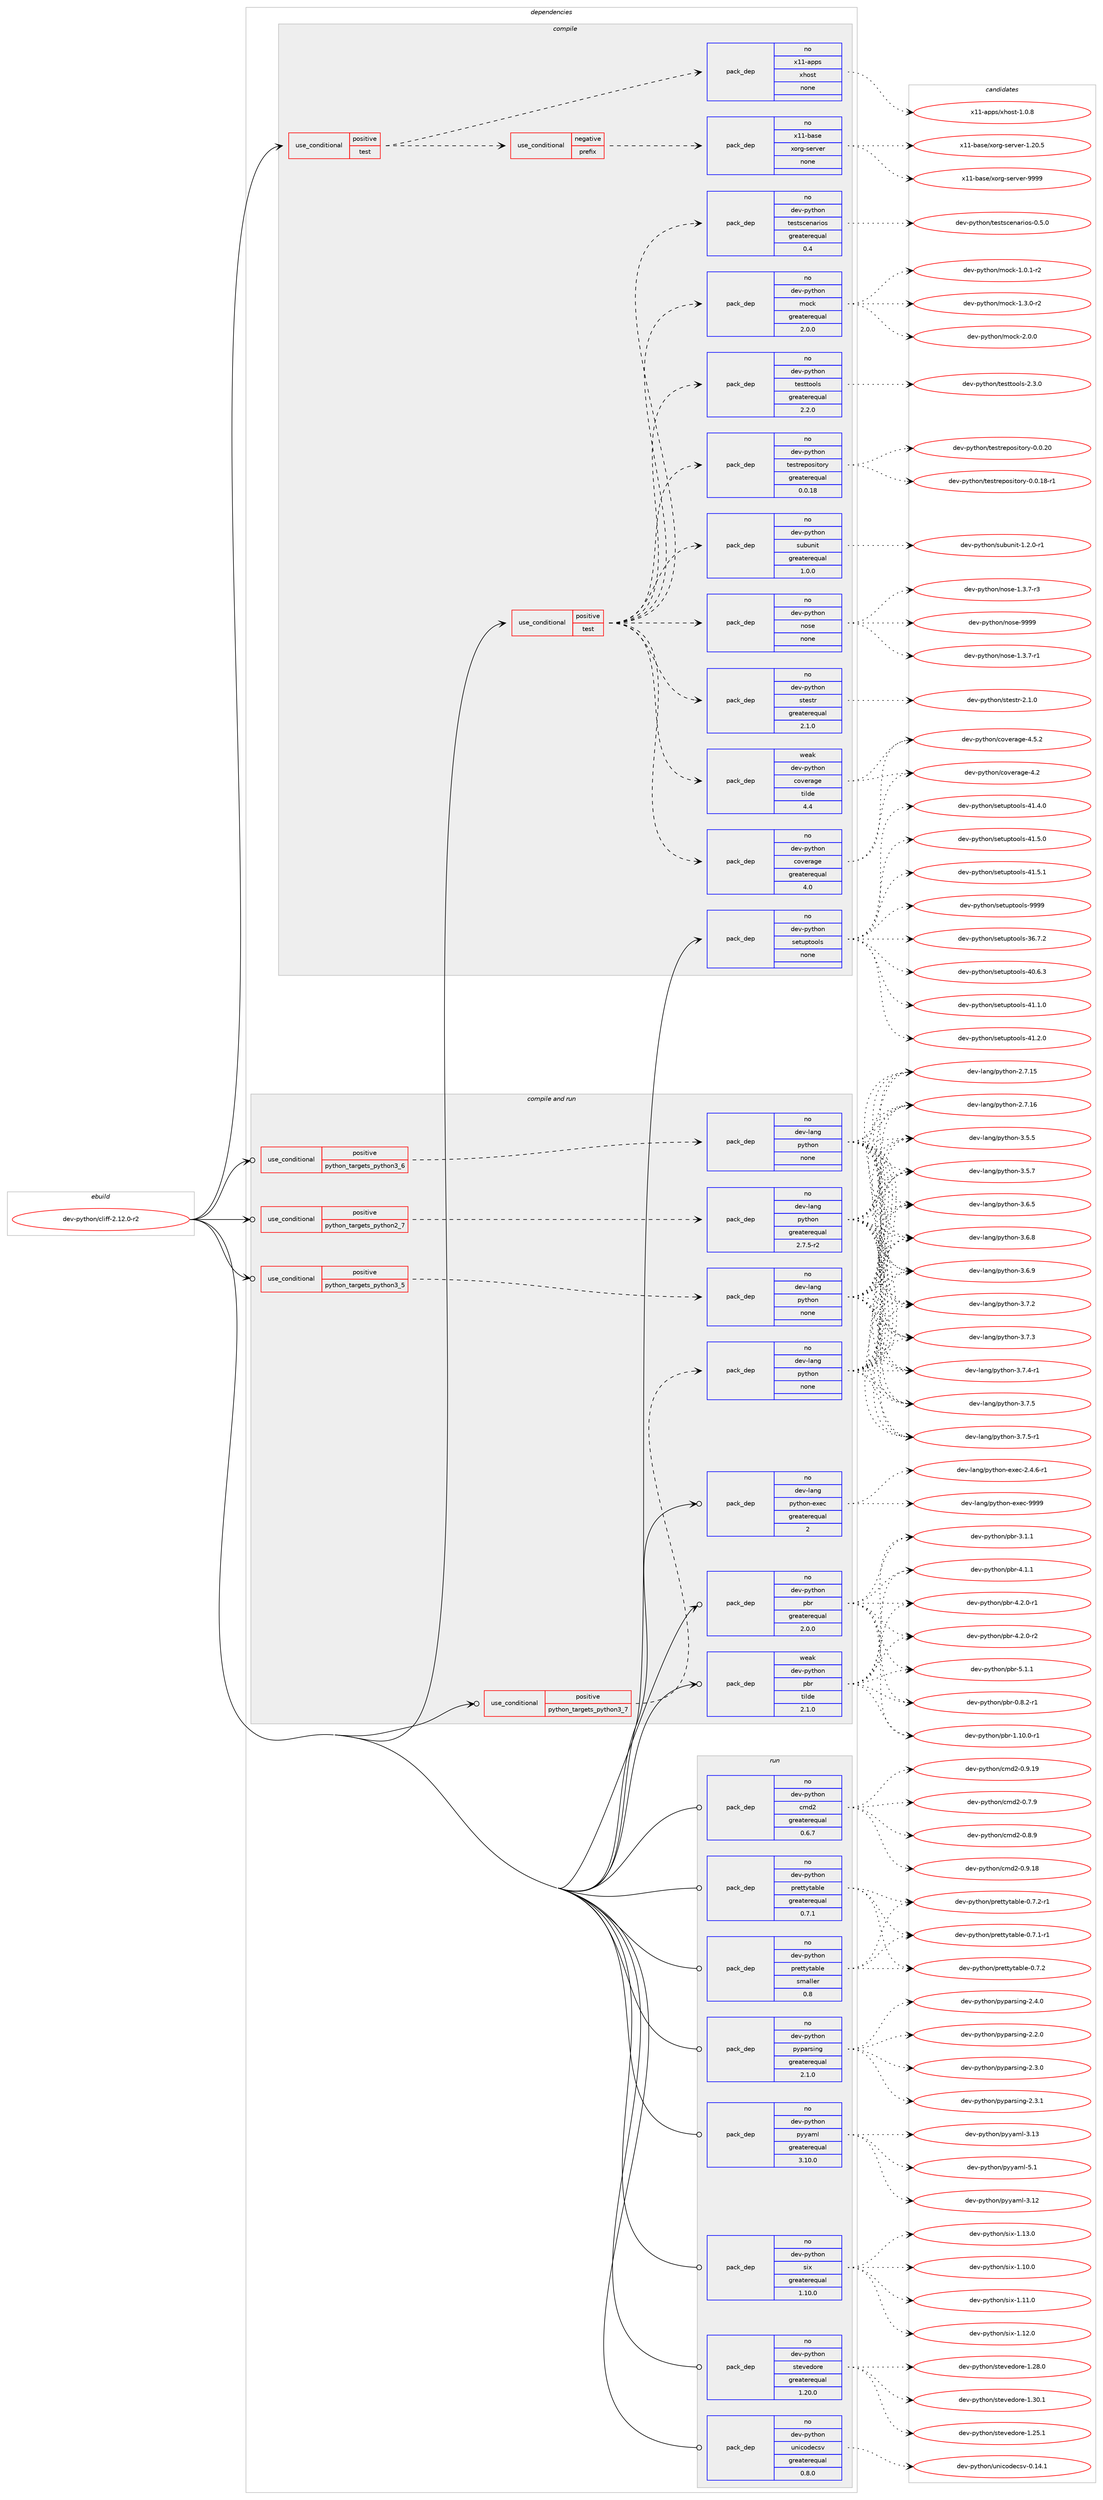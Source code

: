 digraph prolog {

# *************
# Graph options
# *************

newrank=true;
concentrate=true;
compound=true;
graph [rankdir=LR,fontname=Helvetica,fontsize=10,ranksep=1.5];#, ranksep=2.5, nodesep=0.2];
edge  [arrowhead=vee];
node  [fontname=Helvetica,fontsize=10];

# **********
# The ebuild
# **********

subgraph cluster_leftcol {
color=gray;
rank=same;
label=<<i>ebuild</i>>;
id [label="dev-python/cliff-2.12.0-r2", color=red, width=4, href="../dev-python/cliff-2.12.0-r2.svg"];
}

# ****************
# The dependencies
# ****************

subgraph cluster_midcol {
color=gray;
label=<<i>dependencies</i>>;
subgraph cluster_compile {
fillcolor="#eeeeee";
style=filled;
label=<<i>compile</i>>;
subgraph cond137631 {
dependency599222 [label=<<TABLE BORDER="0" CELLBORDER="1" CELLSPACING="0" CELLPADDING="4"><TR><TD ROWSPAN="3" CELLPADDING="10">use_conditional</TD></TR><TR><TD>positive</TD></TR><TR><TD>test</TD></TR></TABLE>>, shape=none, color=red];
subgraph cond137632 {
dependency599223 [label=<<TABLE BORDER="0" CELLBORDER="1" CELLSPACING="0" CELLPADDING="4"><TR><TD ROWSPAN="3" CELLPADDING="10">use_conditional</TD></TR><TR><TD>negative</TD></TR><TR><TD>prefix</TD></TR></TABLE>>, shape=none, color=red];
subgraph pack449812 {
dependency599224 [label=<<TABLE BORDER="0" CELLBORDER="1" CELLSPACING="0" CELLPADDING="4" WIDTH="220"><TR><TD ROWSPAN="6" CELLPADDING="30">pack_dep</TD></TR><TR><TD WIDTH="110">no</TD></TR><TR><TD>x11-base</TD></TR><TR><TD>xorg-server</TD></TR><TR><TD>none</TD></TR><TR><TD></TD></TR></TABLE>>, shape=none, color=blue];
}
dependency599223:e -> dependency599224:w [weight=20,style="dashed",arrowhead="vee"];
}
dependency599222:e -> dependency599223:w [weight=20,style="dashed",arrowhead="vee"];
subgraph pack449813 {
dependency599225 [label=<<TABLE BORDER="0" CELLBORDER="1" CELLSPACING="0" CELLPADDING="4" WIDTH="220"><TR><TD ROWSPAN="6" CELLPADDING="30">pack_dep</TD></TR><TR><TD WIDTH="110">no</TD></TR><TR><TD>x11-apps</TD></TR><TR><TD>xhost</TD></TR><TR><TD>none</TD></TR><TR><TD></TD></TR></TABLE>>, shape=none, color=blue];
}
dependency599222:e -> dependency599225:w [weight=20,style="dashed",arrowhead="vee"];
}
id:e -> dependency599222:w [weight=20,style="solid",arrowhead="vee"];
subgraph cond137633 {
dependency599226 [label=<<TABLE BORDER="0" CELLBORDER="1" CELLSPACING="0" CELLPADDING="4"><TR><TD ROWSPAN="3" CELLPADDING="10">use_conditional</TD></TR><TR><TD>positive</TD></TR><TR><TD>test</TD></TR></TABLE>>, shape=none, color=red];
subgraph pack449814 {
dependency599227 [label=<<TABLE BORDER="0" CELLBORDER="1" CELLSPACING="0" CELLPADDING="4" WIDTH="220"><TR><TD ROWSPAN="6" CELLPADDING="30">pack_dep</TD></TR><TR><TD WIDTH="110">no</TD></TR><TR><TD>dev-python</TD></TR><TR><TD>nose</TD></TR><TR><TD>none</TD></TR><TR><TD></TD></TR></TABLE>>, shape=none, color=blue];
}
dependency599226:e -> dependency599227:w [weight=20,style="dashed",arrowhead="vee"];
subgraph pack449815 {
dependency599228 [label=<<TABLE BORDER="0" CELLBORDER="1" CELLSPACING="0" CELLPADDING="4" WIDTH="220"><TR><TD ROWSPAN="6" CELLPADDING="30">pack_dep</TD></TR><TR><TD WIDTH="110">no</TD></TR><TR><TD>dev-python</TD></TR><TR><TD>subunit</TD></TR><TR><TD>greaterequal</TD></TR><TR><TD>1.0.0</TD></TR></TABLE>>, shape=none, color=blue];
}
dependency599226:e -> dependency599228:w [weight=20,style="dashed",arrowhead="vee"];
subgraph pack449816 {
dependency599229 [label=<<TABLE BORDER="0" CELLBORDER="1" CELLSPACING="0" CELLPADDING="4" WIDTH="220"><TR><TD ROWSPAN="6" CELLPADDING="30">pack_dep</TD></TR><TR><TD WIDTH="110">no</TD></TR><TR><TD>dev-python</TD></TR><TR><TD>testrepository</TD></TR><TR><TD>greaterequal</TD></TR><TR><TD>0.0.18</TD></TR></TABLE>>, shape=none, color=blue];
}
dependency599226:e -> dependency599229:w [weight=20,style="dashed",arrowhead="vee"];
subgraph pack449817 {
dependency599230 [label=<<TABLE BORDER="0" CELLBORDER="1" CELLSPACING="0" CELLPADDING="4" WIDTH="220"><TR><TD ROWSPAN="6" CELLPADDING="30">pack_dep</TD></TR><TR><TD WIDTH="110">no</TD></TR><TR><TD>dev-python</TD></TR><TR><TD>testtools</TD></TR><TR><TD>greaterequal</TD></TR><TR><TD>2.2.0</TD></TR></TABLE>>, shape=none, color=blue];
}
dependency599226:e -> dependency599230:w [weight=20,style="dashed",arrowhead="vee"];
subgraph pack449818 {
dependency599231 [label=<<TABLE BORDER="0" CELLBORDER="1" CELLSPACING="0" CELLPADDING="4" WIDTH="220"><TR><TD ROWSPAN="6" CELLPADDING="30">pack_dep</TD></TR><TR><TD WIDTH="110">no</TD></TR><TR><TD>dev-python</TD></TR><TR><TD>mock</TD></TR><TR><TD>greaterequal</TD></TR><TR><TD>2.0.0</TD></TR></TABLE>>, shape=none, color=blue];
}
dependency599226:e -> dependency599231:w [weight=20,style="dashed",arrowhead="vee"];
subgraph pack449819 {
dependency599232 [label=<<TABLE BORDER="0" CELLBORDER="1" CELLSPACING="0" CELLPADDING="4" WIDTH="220"><TR><TD ROWSPAN="6" CELLPADDING="30">pack_dep</TD></TR><TR><TD WIDTH="110">no</TD></TR><TR><TD>dev-python</TD></TR><TR><TD>testscenarios</TD></TR><TR><TD>greaterequal</TD></TR><TR><TD>0.4</TD></TR></TABLE>>, shape=none, color=blue];
}
dependency599226:e -> dependency599232:w [weight=20,style="dashed",arrowhead="vee"];
subgraph pack449820 {
dependency599233 [label=<<TABLE BORDER="0" CELLBORDER="1" CELLSPACING="0" CELLPADDING="4" WIDTH="220"><TR><TD ROWSPAN="6" CELLPADDING="30">pack_dep</TD></TR><TR><TD WIDTH="110">no</TD></TR><TR><TD>dev-python</TD></TR><TR><TD>coverage</TD></TR><TR><TD>greaterequal</TD></TR><TR><TD>4.0</TD></TR></TABLE>>, shape=none, color=blue];
}
dependency599226:e -> dependency599233:w [weight=20,style="dashed",arrowhead="vee"];
subgraph pack449821 {
dependency599234 [label=<<TABLE BORDER="0" CELLBORDER="1" CELLSPACING="0" CELLPADDING="4" WIDTH="220"><TR><TD ROWSPAN="6" CELLPADDING="30">pack_dep</TD></TR><TR><TD WIDTH="110">weak</TD></TR><TR><TD>dev-python</TD></TR><TR><TD>coverage</TD></TR><TR><TD>tilde</TD></TR><TR><TD>4.4</TD></TR></TABLE>>, shape=none, color=blue];
}
dependency599226:e -> dependency599234:w [weight=20,style="dashed",arrowhead="vee"];
subgraph pack449822 {
dependency599235 [label=<<TABLE BORDER="0" CELLBORDER="1" CELLSPACING="0" CELLPADDING="4" WIDTH="220"><TR><TD ROWSPAN="6" CELLPADDING="30">pack_dep</TD></TR><TR><TD WIDTH="110">no</TD></TR><TR><TD>dev-python</TD></TR><TR><TD>stestr</TD></TR><TR><TD>greaterequal</TD></TR><TR><TD>2.1.0</TD></TR></TABLE>>, shape=none, color=blue];
}
dependency599226:e -> dependency599235:w [weight=20,style="dashed",arrowhead="vee"];
}
id:e -> dependency599226:w [weight=20,style="solid",arrowhead="vee"];
subgraph pack449823 {
dependency599236 [label=<<TABLE BORDER="0" CELLBORDER="1" CELLSPACING="0" CELLPADDING="4" WIDTH="220"><TR><TD ROWSPAN="6" CELLPADDING="30">pack_dep</TD></TR><TR><TD WIDTH="110">no</TD></TR><TR><TD>dev-python</TD></TR><TR><TD>setuptools</TD></TR><TR><TD>none</TD></TR><TR><TD></TD></TR></TABLE>>, shape=none, color=blue];
}
id:e -> dependency599236:w [weight=20,style="solid",arrowhead="vee"];
}
subgraph cluster_compileandrun {
fillcolor="#eeeeee";
style=filled;
label=<<i>compile and run</i>>;
subgraph cond137634 {
dependency599237 [label=<<TABLE BORDER="0" CELLBORDER="1" CELLSPACING="0" CELLPADDING="4"><TR><TD ROWSPAN="3" CELLPADDING="10">use_conditional</TD></TR><TR><TD>positive</TD></TR><TR><TD>python_targets_python2_7</TD></TR></TABLE>>, shape=none, color=red];
subgraph pack449824 {
dependency599238 [label=<<TABLE BORDER="0" CELLBORDER="1" CELLSPACING="0" CELLPADDING="4" WIDTH="220"><TR><TD ROWSPAN="6" CELLPADDING="30">pack_dep</TD></TR><TR><TD WIDTH="110">no</TD></TR><TR><TD>dev-lang</TD></TR><TR><TD>python</TD></TR><TR><TD>greaterequal</TD></TR><TR><TD>2.7.5-r2</TD></TR></TABLE>>, shape=none, color=blue];
}
dependency599237:e -> dependency599238:w [weight=20,style="dashed",arrowhead="vee"];
}
id:e -> dependency599237:w [weight=20,style="solid",arrowhead="odotvee"];
subgraph cond137635 {
dependency599239 [label=<<TABLE BORDER="0" CELLBORDER="1" CELLSPACING="0" CELLPADDING="4"><TR><TD ROWSPAN="3" CELLPADDING="10">use_conditional</TD></TR><TR><TD>positive</TD></TR><TR><TD>python_targets_python3_5</TD></TR></TABLE>>, shape=none, color=red];
subgraph pack449825 {
dependency599240 [label=<<TABLE BORDER="0" CELLBORDER="1" CELLSPACING="0" CELLPADDING="4" WIDTH="220"><TR><TD ROWSPAN="6" CELLPADDING="30">pack_dep</TD></TR><TR><TD WIDTH="110">no</TD></TR><TR><TD>dev-lang</TD></TR><TR><TD>python</TD></TR><TR><TD>none</TD></TR><TR><TD></TD></TR></TABLE>>, shape=none, color=blue];
}
dependency599239:e -> dependency599240:w [weight=20,style="dashed",arrowhead="vee"];
}
id:e -> dependency599239:w [weight=20,style="solid",arrowhead="odotvee"];
subgraph cond137636 {
dependency599241 [label=<<TABLE BORDER="0" CELLBORDER="1" CELLSPACING="0" CELLPADDING="4"><TR><TD ROWSPAN="3" CELLPADDING="10">use_conditional</TD></TR><TR><TD>positive</TD></TR><TR><TD>python_targets_python3_6</TD></TR></TABLE>>, shape=none, color=red];
subgraph pack449826 {
dependency599242 [label=<<TABLE BORDER="0" CELLBORDER="1" CELLSPACING="0" CELLPADDING="4" WIDTH="220"><TR><TD ROWSPAN="6" CELLPADDING="30">pack_dep</TD></TR><TR><TD WIDTH="110">no</TD></TR><TR><TD>dev-lang</TD></TR><TR><TD>python</TD></TR><TR><TD>none</TD></TR><TR><TD></TD></TR></TABLE>>, shape=none, color=blue];
}
dependency599241:e -> dependency599242:w [weight=20,style="dashed",arrowhead="vee"];
}
id:e -> dependency599241:w [weight=20,style="solid",arrowhead="odotvee"];
subgraph cond137637 {
dependency599243 [label=<<TABLE BORDER="0" CELLBORDER="1" CELLSPACING="0" CELLPADDING="4"><TR><TD ROWSPAN="3" CELLPADDING="10">use_conditional</TD></TR><TR><TD>positive</TD></TR><TR><TD>python_targets_python3_7</TD></TR></TABLE>>, shape=none, color=red];
subgraph pack449827 {
dependency599244 [label=<<TABLE BORDER="0" CELLBORDER="1" CELLSPACING="0" CELLPADDING="4" WIDTH="220"><TR><TD ROWSPAN="6" CELLPADDING="30">pack_dep</TD></TR><TR><TD WIDTH="110">no</TD></TR><TR><TD>dev-lang</TD></TR><TR><TD>python</TD></TR><TR><TD>none</TD></TR><TR><TD></TD></TR></TABLE>>, shape=none, color=blue];
}
dependency599243:e -> dependency599244:w [weight=20,style="dashed",arrowhead="vee"];
}
id:e -> dependency599243:w [weight=20,style="solid",arrowhead="odotvee"];
subgraph pack449828 {
dependency599245 [label=<<TABLE BORDER="0" CELLBORDER="1" CELLSPACING="0" CELLPADDING="4" WIDTH="220"><TR><TD ROWSPAN="6" CELLPADDING="30">pack_dep</TD></TR><TR><TD WIDTH="110">no</TD></TR><TR><TD>dev-lang</TD></TR><TR><TD>python-exec</TD></TR><TR><TD>greaterequal</TD></TR><TR><TD>2</TD></TR></TABLE>>, shape=none, color=blue];
}
id:e -> dependency599245:w [weight=20,style="solid",arrowhead="odotvee"];
subgraph pack449829 {
dependency599246 [label=<<TABLE BORDER="0" CELLBORDER="1" CELLSPACING="0" CELLPADDING="4" WIDTH="220"><TR><TD ROWSPAN="6" CELLPADDING="30">pack_dep</TD></TR><TR><TD WIDTH="110">no</TD></TR><TR><TD>dev-python</TD></TR><TR><TD>pbr</TD></TR><TR><TD>greaterequal</TD></TR><TR><TD>2.0.0</TD></TR></TABLE>>, shape=none, color=blue];
}
id:e -> dependency599246:w [weight=20,style="solid",arrowhead="odotvee"];
subgraph pack449830 {
dependency599247 [label=<<TABLE BORDER="0" CELLBORDER="1" CELLSPACING="0" CELLPADDING="4" WIDTH="220"><TR><TD ROWSPAN="6" CELLPADDING="30">pack_dep</TD></TR><TR><TD WIDTH="110">weak</TD></TR><TR><TD>dev-python</TD></TR><TR><TD>pbr</TD></TR><TR><TD>tilde</TD></TR><TR><TD>2.1.0</TD></TR></TABLE>>, shape=none, color=blue];
}
id:e -> dependency599247:w [weight=20,style="solid",arrowhead="odotvee"];
}
subgraph cluster_run {
fillcolor="#eeeeee";
style=filled;
label=<<i>run</i>>;
subgraph pack449831 {
dependency599248 [label=<<TABLE BORDER="0" CELLBORDER="1" CELLSPACING="0" CELLPADDING="4" WIDTH="220"><TR><TD ROWSPAN="6" CELLPADDING="30">pack_dep</TD></TR><TR><TD WIDTH="110">no</TD></TR><TR><TD>dev-python</TD></TR><TR><TD>cmd2</TD></TR><TR><TD>greaterequal</TD></TR><TR><TD>0.6.7</TD></TR></TABLE>>, shape=none, color=blue];
}
id:e -> dependency599248:w [weight=20,style="solid",arrowhead="odot"];
subgraph pack449832 {
dependency599249 [label=<<TABLE BORDER="0" CELLBORDER="1" CELLSPACING="0" CELLPADDING="4" WIDTH="220"><TR><TD ROWSPAN="6" CELLPADDING="30">pack_dep</TD></TR><TR><TD WIDTH="110">no</TD></TR><TR><TD>dev-python</TD></TR><TR><TD>prettytable</TD></TR><TR><TD>greaterequal</TD></TR><TR><TD>0.7.1</TD></TR></TABLE>>, shape=none, color=blue];
}
id:e -> dependency599249:w [weight=20,style="solid",arrowhead="odot"];
subgraph pack449833 {
dependency599250 [label=<<TABLE BORDER="0" CELLBORDER="1" CELLSPACING="0" CELLPADDING="4" WIDTH="220"><TR><TD ROWSPAN="6" CELLPADDING="30">pack_dep</TD></TR><TR><TD WIDTH="110">no</TD></TR><TR><TD>dev-python</TD></TR><TR><TD>prettytable</TD></TR><TR><TD>smaller</TD></TR><TR><TD>0.8</TD></TR></TABLE>>, shape=none, color=blue];
}
id:e -> dependency599250:w [weight=20,style="solid",arrowhead="odot"];
subgraph pack449834 {
dependency599251 [label=<<TABLE BORDER="0" CELLBORDER="1" CELLSPACING="0" CELLPADDING="4" WIDTH="220"><TR><TD ROWSPAN="6" CELLPADDING="30">pack_dep</TD></TR><TR><TD WIDTH="110">no</TD></TR><TR><TD>dev-python</TD></TR><TR><TD>pyparsing</TD></TR><TR><TD>greaterequal</TD></TR><TR><TD>2.1.0</TD></TR></TABLE>>, shape=none, color=blue];
}
id:e -> dependency599251:w [weight=20,style="solid",arrowhead="odot"];
subgraph pack449835 {
dependency599252 [label=<<TABLE BORDER="0" CELLBORDER="1" CELLSPACING="0" CELLPADDING="4" WIDTH="220"><TR><TD ROWSPAN="6" CELLPADDING="30">pack_dep</TD></TR><TR><TD WIDTH="110">no</TD></TR><TR><TD>dev-python</TD></TR><TR><TD>pyyaml</TD></TR><TR><TD>greaterequal</TD></TR><TR><TD>3.10.0</TD></TR></TABLE>>, shape=none, color=blue];
}
id:e -> dependency599252:w [weight=20,style="solid",arrowhead="odot"];
subgraph pack449836 {
dependency599253 [label=<<TABLE BORDER="0" CELLBORDER="1" CELLSPACING="0" CELLPADDING="4" WIDTH="220"><TR><TD ROWSPAN="6" CELLPADDING="30">pack_dep</TD></TR><TR><TD WIDTH="110">no</TD></TR><TR><TD>dev-python</TD></TR><TR><TD>six</TD></TR><TR><TD>greaterequal</TD></TR><TR><TD>1.10.0</TD></TR></TABLE>>, shape=none, color=blue];
}
id:e -> dependency599253:w [weight=20,style="solid",arrowhead="odot"];
subgraph pack449837 {
dependency599254 [label=<<TABLE BORDER="0" CELLBORDER="1" CELLSPACING="0" CELLPADDING="4" WIDTH="220"><TR><TD ROWSPAN="6" CELLPADDING="30">pack_dep</TD></TR><TR><TD WIDTH="110">no</TD></TR><TR><TD>dev-python</TD></TR><TR><TD>stevedore</TD></TR><TR><TD>greaterequal</TD></TR><TR><TD>1.20.0</TD></TR></TABLE>>, shape=none, color=blue];
}
id:e -> dependency599254:w [weight=20,style="solid",arrowhead="odot"];
subgraph pack449838 {
dependency599255 [label=<<TABLE BORDER="0" CELLBORDER="1" CELLSPACING="0" CELLPADDING="4" WIDTH="220"><TR><TD ROWSPAN="6" CELLPADDING="30">pack_dep</TD></TR><TR><TD WIDTH="110">no</TD></TR><TR><TD>dev-python</TD></TR><TR><TD>unicodecsv</TD></TR><TR><TD>greaterequal</TD></TR><TR><TD>0.8.0</TD></TR></TABLE>>, shape=none, color=blue];
}
id:e -> dependency599255:w [weight=20,style="solid",arrowhead="odot"];
}
}

# **************
# The candidates
# **************

subgraph cluster_choices {
rank=same;
color=gray;
label=<<i>candidates</i>>;

subgraph choice449812 {
color=black;
nodesep=1;
choice1204949459897115101471201111141034511510111411810111445494650484653 [label="x11-base/xorg-server-1.20.5", color=red, width=4,href="../x11-base/xorg-server-1.20.5.svg"];
choice120494945989711510147120111114103451151011141181011144557575757 [label="x11-base/xorg-server-9999", color=red, width=4,href="../x11-base/xorg-server-9999.svg"];
dependency599224:e -> choice1204949459897115101471201111141034511510111411810111445494650484653:w [style=dotted,weight="100"];
dependency599224:e -> choice120494945989711510147120111114103451151011141181011144557575757:w [style=dotted,weight="100"];
}
subgraph choice449813 {
color=black;
nodesep=1;
choice1204949459711211211547120104111115116454946484656 [label="x11-apps/xhost-1.0.8", color=red, width=4,href="../x11-apps/xhost-1.0.8.svg"];
dependency599225:e -> choice1204949459711211211547120104111115116454946484656:w [style=dotted,weight="100"];
}
subgraph choice449814 {
color=black;
nodesep=1;
choice10010111845112121116104111110471101111151014549465146554511449 [label="dev-python/nose-1.3.7-r1", color=red, width=4,href="../dev-python/nose-1.3.7-r1.svg"];
choice10010111845112121116104111110471101111151014549465146554511451 [label="dev-python/nose-1.3.7-r3", color=red, width=4,href="../dev-python/nose-1.3.7-r3.svg"];
choice10010111845112121116104111110471101111151014557575757 [label="dev-python/nose-9999", color=red, width=4,href="../dev-python/nose-9999.svg"];
dependency599227:e -> choice10010111845112121116104111110471101111151014549465146554511449:w [style=dotted,weight="100"];
dependency599227:e -> choice10010111845112121116104111110471101111151014549465146554511451:w [style=dotted,weight="100"];
dependency599227:e -> choice10010111845112121116104111110471101111151014557575757:w [style=dotted,weight="100"];
}
subgraph choice449815 {
color=black;
nodesep=1;
choice1001011184511212111610411111047115117981171101051164549465046484511449 [label="dev-python/subunit-1.2.0-r1", color=red, width=4,href="../dev-python/subunit-1.2.0-r1.svg"];
dependency599228:e -> choice1001011184511212111610411111047115117981171101051164549465046484511449:w [style=dotted,weight="100"];
}
subgraph choice449816 {
color=black;
nodesep=1;
choice1001011184511212111610411111047116101115116114101112111115105116111114121454846484649564511449 [label="dev-python/testrepository-0.0.18-r1", color=red, width=4,href="../dev-python/testrepository-0.0.18-r1.svg"];
choice100101118451121211161041111104711610111511611410111211111510511611111412145484648465048 [label="dev-python/testrepository-0.0.20", color=red, width=4,href="../dev-python/testrepository-0.0.20.svg"];
dependency599229:e -> choice1001011184511212111610411111047116101115116114101112111115105116111114121454846484649564511449:w [style=dotted,weight="100"];
dependency599229:e -> choice100101118451121211161041111104711610111511611410111211111510511611111412145484648465048:w [style=dotted,weight="100"];
}
subgraph choice449817 {
color=black;
nodesep=1;
choice1001011184511212111610411111047116101115116116111111108115455046514648 [label="dev-python/testtools-2.3.0", color=red, width=4,href="../dev-python/testtools-2.3.0.svg"];
dependency599230:e -> choice1001011184511212111610411111047116101115116116111111108115455046514648:w [style=dotted,weight="100"];
}
subgraph choice449818 {
color=black;
nodesep=1;
choice1001011184511212111610411111047109111991074549464846494511450 [label="dev-python/mock-1.0.1-r2", color=red, width=4,href="../dev-python/mock-1.0.1-r2.svg"];
choice1001011184511212111610411111047109111991074549465146484511450 [label="dev-python/mock-1.3.0-r2", color=red, width=4,href="../dev-python/mock-1.3.0-r2.svg"];
choice100101118451121211161041111104710911199107455046484648 [label="dev-python/mock-2.0.0", color=red, width=4,href="../dev-python/mock-2.0.0.svg"];
dependency599231:e -> choice1001011184511212111610411111047109111991074549464846494511450:w [style=dotted,weight="100"];
dependency599231:e -> choice1001011184511212111610411111047109111991074549465146484511450:w [style=dotted,weight="100"];
dependency599231:e -> choice100101118451121211161041111104710911199107455046484648:w [style=dotted,weight="100"];
}
subgraph choice449819 {
color=black;
nodesep=1;
choice10010111845112121116104111110471161011151161159910111097114105111115454846534648 [label="dev-python/testscenarios-0.5.0", color=red, width=4,href="../dev-python/testscenarios-0.5.0.svg"];
dependency599232:e -> choice10010111845112121116104111110471161011151161159910111097114105111115454846534648:w [style=dotted,weight="100"];
}
subgraph choice449820 {
color=black;
nodesep=1;
choice1001011184511212111610411111047991111181011149710310145524650 [label="dev-python/coverage-4.2", color=red, width=4,href="../dev-python/coverage-4.2.svg"];
choice10010111845112121116104111110479911111810111497103101455246534650 [label="dev-python/coverage-4.5.2", color=red, width=4,href="../dev-python/coverage-4.5.2.svg"];
dependency599233:e -> choice1001011184511212111610411111047991111181011149710310145524650:w [style=dotted,weight="100"];
dependency599233:e -> choice10010111845112121116104111110479911111810111497103101455246534650:w [style=dotted,weight="100"];
}
subgraph choice449821 {
color=black;
nodesep=1;
choice1001011184511212111610411111047991111181011149710310145524650 [label="dev-python/coverage-4.2", color=red, width=4,href="../dev-python/coverage-4.2.svg"];
choice10010111845112121116104111110479911111810111497103101455246534650 [label="dev-python/coverage-4.5.2", color=red, width=4,href="../dev-python/coverage-4.5.2.svg"];
dependency599234:e -> choice1001011184511212111610411111047991111181011149710310145524650:w [style=dotted,weight="100"];
dependency599234:e -> choice10010111845112121116104111110479911111810111497103101455246534650:w [style=dotted,weight="100"];
}
subgraph choice449822 {
color=black;
nodesep=1;
choice1001011184511212111610411111047115116101115116114455046494648 [label="dev-python/stestr-2.1.0", color=red, width=4,href="../dev-python/stestr-2.1.0.svg"];
dependency599235:e -> choice1001011184511212111610411111047115116101115116114455046494648:w [style=dotted,weight="100"];
}
subgraph choice449823 {
color=black;
nodesep=1;
choice100101118451121211161041111104711510111611711211611111110811545515446554650 [label="dev-python/setuptools-36.7.2", color=red, width=4,href="../dev-python/setuptools-36.7.2.svg"];
choice100101118451121211161041111104711510111611711211611111110811545524846544651 [label="dev-python/setuptools-40.6.3", color=red, width=4,href="../dev-python/setuptools-40.6.3.svg"];
choice100101118451121211161041111104711510111611711211611111110811545524946494648 [label="dev-python/setuptools-41.1.0", color=red, width=4,href="../dev-python/setuptools-41.1.0.svg"];
choice100101118451121211161041111104711510111611711211611111110811545524946504648 [label="dev-python/setuptools-41.2.0", color=red, width=4,href="../dev-python/setuptools-41.2.0.svg"];
choice100101118451121211161041111104711510111611711211611111110811545524946524648 [label="dev-python/setuptools-41.4.0", color=red, width=4,href="../dev-python/setuptools-41.4.0.svg"];
choice100101118451121211161041111104711510111611711211611111110811545524946534648 [label="dev-python/setuptools-41.5.0", color=red, width=4,href="../dev-python/setuptools-41.5.0.svg"];
choice100101118451121211161041111104711510111611711211611111110811545524946534649 [label="dev-python/setuptools-41.5.1", color=red, width=4,href="../dev-python/setuptools-41.5.1.svg"];
choice10010111845112121116104111110471151011161171121161111111081154557575757 [label="dev-python/setuptools-9999", color=red, width=4,href="../dev-python/setuptools-9999.svg"];
dependency599236:e -> choice100101118451121211161041111104711510111611711211611111110811545515446554650:w [style=dotted,weight="100"];
dependency599236:e -> choice100101118451121211161041111104711510111611711211611111110811545524846544651:w [style=dotted,weight="100"];
dependency599236:e -> choice100101118451121211161041111104711510111611711211611111110811545524946494648:w [style=dotted,weight="100"];
dependency599236:e -> choice100101118451121211161041111104711510111611711211611111110811545524946504648:w [style=dotted,weight="100"];
dependency599236:e -> choice100101118451121211161041111104711510111611711211611111110811545524946524648:w [style=dotted,weight="100"];
dependency599236:e -> choice100101118451121211161041111104711510111611711211611111110811545524946534648:w [style=dotted,weight="100"];
dependency599236:e -> choice100101118451121211161041111104711510111611711211611111110811545524946534649:w [style=dotted,weight="100"];
dependency599236:e -> choice10010111845112121116104111110471151011161171121161111111081154557575757:w [style=dotted,weight="100"];
}
subgraph choice449824 {
color=black;
nodesep=1;
choice10010111845108971101034711212111610411111045504655464953 [label="dev-lang/python-2.7.15", color=red, width=4,href="../dev-lang/python-2.7.15.svg"];
choice10010111845108971101034711212111610411111045504655464954 [label="dev-lang/python-2.7.16", color=red, width=4,href="../dev-lang/python-2.7.16.svg"];
choice100101118451089711010347112121116104111110455146534653 [label="dev-lang/python-3.5.5", color=red, width=4,href="../dev-lang/python-3.5.5.svg"];
choice100101118451089711010347112121116104111110455146534655 [label="dev-lang/python-3.5.7", color=red, width=4,href="../dev-lang/python-3.5.7.svg"];
choice100101118451089711010347112121116104111110455146544653 [label="dev-lang/python-3.6.5", color=red, width=4,href="../dev-lang/python-3.6.5.svg"];
choice100101118451089711010347112121116104111110455146544656 [label="dev-lang/python-3.6.8", color=red, width=4,href="../dev-lang/python-3.6.8.svg"];
choice100101118451089711010347112121116104111110455146544657 [label="dev-lang/python-3.6.9", color=red, width=4,href="../dev-lang/python-3.6.9.svg"];
choice100101118451089711010347112121116104111110455146554650 [label="dev-lang/python-3.7.2", color=red, width=4,href="../dev-lang/python-3.7.2.svg"];
choice100101118451089711010347112121116104111110455146554651 [label="dev-lang/python-3.7.3", color=red, width=4,href="../dev-lang/python-3.7.3.svg"];
choice1001011184510897110103471121211161041111104551465546524511449 [label="dev-lang/python-3.7.4-r1", color=red, width=4,href="../dev-lang/python-3.7.4-r1.svg"];
choice100101118451089711010347112121116104111110455146554653 [label="dev-lang/python-3.7.5", color=red, width=4,href="../dev-lang/python-3.7.5.svg"];
choice1001011184510897110103471121211161041111104551465546534511449 [label="dev-lang/python-3.7.5-r1", color=red, width=4,href="../dev-lang/python-3.7.5-r1.svg"];
dependency599238:e -> choice10010111845108971101034711212111610411111045504655464953:w [style=dotted,weight="100"];
dependency599238:e -> choice10010111845108971101034711212111610411111045504655464954:w [style=dotted,weight="100"];
dependency599238:e -> choice100101118451089711010347112121116104111110455146534653:w [style=dotted,weight="100"];
dependency599238:e -> choice100101118451089711010347112121116104111110455146534655:w [style=dotted,weight="100"];
dependency599238:e -> choice100101118451089711010347112121116104111110455146544653:w [style=dotted,weight="100"];
dependency599238:e -> choice100101118451089711010347112121116104111110455146544656:w [style=dotted,weight="100"];
dependency599238:e -> choice100101118451089711010347112121116104111110455146544657:w [style=dotted,weight="100"];
dependency599238:e -> choice100101118451089711010347112121116104111110455146554650:w [style=dotted,weight="100"];
dependency599238:e -> choice100101118451089711010347112121116104111110455146554651:w [style=dotted,weight="100"];
dependency599238:e -> choice1001011184510897110103471121211161041111104551465546524511449:w [style=dotted,weight="100"];
dependency599238:e -> choice100101118451089711010347112121116104111110455146554653:w [style=dotted,weight="100"];
dependency599238:e -> choice1001011184510897110103471121211161041111104551465546534511449:w [style=dotted,weight="100"];
}
subgraph choice449825 {
color=black;
nodesep=1;
choice10010111845108971101034711212111610411111045504655464953 [label="dev-lang/python-2.7.15", color=red, width=4,href="../dev-lang/python-2.7.15.svg"];
choice10010111845108971101034711212111610411111045504655464954 [label="dev-lang/python-2.7.16", color=red, width=4,href="../dev-lang/python-2.7.16.svg"];
choice100101118451089711010347112121116104111110455146534653 [label="dev-lang/python-3.5.5", color=red, width=4,href="../dev-lang/python-3.5.5.svg"];
choice100101118451089711010347112121116104111110455146534655 [label="dev-lang/python-3.5.7", color=red, width=4,href="../dev-lang/python-3.5.7.svg"];
choice100101118451089711010347112121116104111110455146544653 [label="dev-lang/python-3.6.5", color=red, width=4,href="../dev-lang/python-3.6.5.svg"];
choice100101118451089711010347112121116104111110455146544656 [label="dev-lang/python-3.6.8", color=red, width=4,href="../dev-lang/python-3.6.8.svg"];
choice100101118451089711010347112121116104111110455146544657 [label="dev-lang/python-3.6.9", color=red, width=4,href="../dev-lang/python-3.6.9.svg"];
choice100101118451089711010347112121116104111110455146554650 [label="dev-lang/python-3.7.2", color=red, width=4,href="../dev-lang/python-3.7.2.svg"];
choice100101118451089711010347112121116104111110455146554651 [label="dev-lang/python-3.7.3", color=red, width=4,href="../dev-lang/python-3.7.3.svg"];
choice1001011184510897110103471121211161041111104551465546524511449 [label="dev-lang/python-3.7.4-r1", color=red, width=4,href="../dev-lang/python-3.7.4-r1.svg"];
choice100101118451089711010347112121116104111110455146554653 [label="dev-lang/python-3.7.5", color=red, width=4,href="../dev-lang/python-3.7.5.svg"];
choice1001011184510897110103471121211161041111104551465546534511449 [label="dev-lang/python-3.7.5-r1", color=red, width=4,href="../dev-lang/python-3.7.5-r1.svg"];
dependency599240:e -> choice10010111845108971101034711212111610411111045504655464953:w [style=dotted,weight="100"];
dependency599240:e -> choice10010111845108971101034711212111610411111045504655464954:w [style=dotted,weight="100"];
dependency599240:e -> choice100101118451089711010347112121116104111110455146534653:w [style=dotted,weight="100"];
dependency599240:e -> choice100101118451089711010347112121116104111110455146534655:w [style=dotted,weight="100"];
dependency599240:e -> choice100101118451089711010347112121116104111110455146544653:w [style=dotted,weight="100"];
dependency599240:e -> choice100101118451089711010347112121116104111110455146544656:w [style=dotted,weight="100"];
dependency599240:e -> choice100101118451089711010347112121116104111110455146544657:w [style=dotted,weight="100"];
dependency599240:e -> choice100101118451089711010347112121116104111110455146554650:w [style=dotted,weight="100"];
dependency599240:e -> choice100101118451089711010347112121116104111110455146554651:w [style=dotted,weight="100"];
dependency599240:e -> choice1001011184510897110103471121211161041111104551465546524511449:w [style=dotted,weight="100"];
dependency599240:e -> choice100101118451089711010347112121116104111110455146554653:w [style=dotted,weight="100"];
dependency599240:e -> choice1001011184510897110103471121211161041111104551465546534511449:w [style=dotted,weight="100"];
}
subgraph choice449826 {
color=black;
nodesep=1;
choice10010111845108971101034711212111610411111045504655464953 [label="dev-lang/python-2.7.15", color=red, width=4,href="../dev-lang/python-2.7.15.svg"];
choice10010111845108971101034711212111610411111045504655464954 [label="dev-lang/python-2.7.16", color=red, width=4,href="../dev-lang/python-2.7.16.svg"];
choice100101118451089711010347112121116104111110455146534653 [label="dev-lang/python-3.5.5", color=red, width=4,href="../dev-lang/python-3.5.5.svg"];
choice100101118451089711010347112121116104111110455146534655 [label="dev-lang/python-3.5.7", color=red, width=4,href="../dev-lang/python-3.5.7.svg"];
choice100101118451089711010347112121116104111110455146544653 [label="dev-lang/python-3.6.5", color=red, width=4,href="../dev-lang/python-3.6.5.svg"];
choice100101118451089711010347112121116104111110455146544656 [label="dev-lang/python-3.6.8", color=red, width=4,href="../dev-lang/python-3.6.8.svg"];
choice100101118451089711010347112121116104111110455146544657 [label="dev-lang/python-3.6.9", color=red, width=4,href="../dev-lang/python-3.6.9.svg"];
choice100101118451089711010347112121116104111110455146554650 [label="dev-lang/python-3.7.2", color=red, width=4,href="../dev-lang/python-3.7.2.svg"];
choice100101118451089711010347112121116104111110455146554651 [label="dev-lang/python-3.7.3", color=red, width=4,href="../dev-lang/python-3.7.3.svg"];
choice1001011184510897110103471121211161041111104551465546524511449 [label="dev-lang/python-3.7.4-r1", color=red, width=4,href="../dev-lang/python-3.7.4-r1.svg"];
choice100101118451089711010347112121116104111110455146554653 [label="dev-lang/python-3.7.5", color=red, width=4,href="../dev-lang/python-3.7.5.svg"];
choice1001011184510897110103471121211161041111104551465546534511449 [label="dev-lang/python-3.7.5-r1", color=red, width=4,href="../dev-lang/python-3.7.5-r1.svg"];
dependency599242:e -> choice10010111845108971101034711212111610411111045504655464953:w [style=dotted,weight="100"];
dependency599242:e -> choice10010111845108971101034711212111610411111045504655464954:w [style=dotted,weight="100"];
dependency599242:e -> choice100101118451089711010347112121116104111110455146534653:w [style=dotted,weight="100"];
dependency599242:e -> choice100101118451089711010347112121116104111110455146534655:w [style=dotted,weight="100"];
dependency599242:e -> choice100101118451089711010347112121116104111110455146544653:w [style=dotted,weight="100"];
dependency599242:e -> choice100101118451089711010347112121116104111110455146544656:w [style=dotted,weight="100"];
dependency599242:e -> choice100101118451089711010347112121116104111110455146544657:w [style=dotted,weight="100"];
dependency599242:e -> choice100101118451089711010347112121116104111110455146554650:w [style=dotted,weight="100"];
dependency599242:e -> choice100101118451089711010347112121116104111110455146554651:w [style=dotted,weight="100"];
dependency599242:e -> choice1001011184510897110103471121211161041111104551465546524511449:w [style=dotted,weight="100"];
dependency599242:e -> choice100101118451089711010347112121116104111110455146554653:w [style=dotted,weight="100"];
dependency599242:e -> choice1001011184510897110103471121211161041111104551465546534511449:w [style=dotted,weight="100"];
}
subgraph choice449827 {
color=black;
nodesep=1;
choice10010111845108971101034711212111610411111045504655464953 [label="dev-lang/python-2.7.15", color=red, width=4,href="../dev-lang/python-2.7.15.svg"];
choice10010111845108971101034711212111610411111045504655464954 [label="dev-lang/python-2.7.16", color=red, width=4,href="../dev-lang/python-2.7.16.svg"];
choice100101118451089711010347112121116104111110455146534653 [label="dev-lang/python-3.5.5", color=red, width=4,href="../dev-lang/python-3.5.5.svg"];
choice100101118451089711010347112121116104111110455146534655 [label="dev-lang/python-3.5.7", color=red, width=4,href="../dev-lang/python-3.5.7.svg"];
choice100101118451089711010347112121116104111110455146544653 [label="dev-lang/python-3.6.5", color=red, width=4,href="../dev-lang/python-3.6.5.svg"];
choice100101118451089711010347112121116104111110455146544656 [label="dev-lang/python-3.6.8", color=red, width=4,href="../dev-lang/python-3.6.8.svg"];
choice100101118451089711010347112121116104111110455146544657 [label="dev-lang/python-3.6.9", color=red, width=4,href="../dev-lang/python-3.6.9.svg"];
choice100101118451089711010347112121116104111110455146554650 [label="dev-lang/python-3.7.2", color=red, width=4,href="../dev-lang/python-3.7.2.svg"];
choice100101118451089711010347112121116104111110455146554651 [label="dev-lang/python-3.7.3", color=red, width=4,href="../dev-lang/python-3.7.3.svg"];
choice1001011184510897110103471121211161041111104551465546524511449 [label="dev-lang/python-3.7.4-r1", color=red, width=4,href="../dev-lang/python-3.7.4-r1.svg"];
choice100101118451089711010347112121116104111110455146554653 [label="dev-lang/python-3.7.5", color=red, width=4,href="../dev-lang/python-3.7.5.svg"];
choice1001011184510897110103471121211161041111104551465546534511449 [label="dev-lang/python-3.7.5-r1", color=red, width=4,href="../dev-lang/python-3.7.5-r1.svg"];
dependency599244:e -> choice10010111845108971101034711212111610411111045504655464953:w [style=dotted,weight="100"];
dependency599244:e -> choice10010111845108971101034711212111610411111045504655464954:w [style=dotted,weight="100"];
dependency599244:e -> choice100101118451089711010347112121116104111110455146534653:w [style=dotted,weight="100"];
dependency599244:e -> choice100101118451089711010347112121116104111110455146534655:w [style=dotted,weight="100"];
dependency599244:e -> choice100101118451089711010347112121116104111110455146544653:w [style=dotted,weight="100"];
dependency599244:e -> choice100101118451089711010347112121116104111110455146544656:w [style=dotted,weight="100"];
dependency599244:e -> choice100101118451089711010347112121116104111110455146544657:w [style=dotted,weight="100"];
dependency599244:e -> choice100101118451089711010347112121116104111110455146554650:w [style=dotted,weight="100"];
dependency599244:e -> choice100101118451089711010347112121116104111110455146554651:w [style=dotted,weight="100"];
dependency599244:e -> choice1001011184510897110103471121211161041111104551465546524511449:w [style=dotted,weight="100"];
dependency599244:e -> choice100101118451089711010347112121116104111110455146554653:w [style=dotted,weight="100"];
dependency599244:e -> choice1001011184510897110103471121211161041111104551465546534511449:w [style=dotted,weight="100"];
}
subgraph choice449828 {
color=black;
nodesep=1;
choice10010111845108971101034711212111610411111045101120101994550465246544511449 [label="dev-lang/python-exec-2.4.6-r1", color=red, width=4,href="../dev-lang/python-exec-2.4.6-r1.svg"];
choice10010111845108971101034711212111610411111045101120101994557575757 [label="dev-lang/python-exec-9999", color=red, width=4,href="../dev-lang/python-exec-9999.svg"];
dependency599245:e -> choice10010111845108971101034711212111610411111045101120101994550465246544511449:w [style=dotted,weight="100"];
dependency599245:e -> choice10010111845108971101034711212111610411111045101120101994557575757:w [style=dotted,weight="100"];
}
subgraph choice449829 {
color=black;
nodesep=1;
choice1001011184511212111610411111047112981144548465646504511449 [label="dev-python/pbr-0.8.2-r1", color=red, width=4,href="../dev-python/pbr-0.8.2-r1.svg"];
choice100101118451121211161041111104711298114454946494846484511449 [label="dev-python/pbr-1.10.0-r1", color=red, width=4,href="../dev-python/pbr-1.10.0-r1.svg"];
choice100101118451121211161041111104711298114455146494649 [label="dev-python/pbr-3.1.1", color=red, width=4,href="../dev-python/pbr-3.1.1.svg"];
choice100101118451121211161041111104711298114455246494649 [label="dev-python/pbr-4.1.1", color=red, width=4,href="../dev-python/pbr-4.1.1.svg"];
choice1001011184511212111610411111047112981144552465046484511449 [label="dev-python/pbr-4.2.0-r1", color=red, width=4,href="../dev-python/pbr-4.2.0-r1.svg"];
choice1001011184511212111610411111047112981144552465046484511450 [label="dev-python/pbr-4.2.0-r2", color=red, width=4,href="../dev-python/pbr-4.2.0-r2.svg"];
choice100101118451121211161041111104711298114455346494649 [label="dev-python/pbr-5.1.1", color=red, width=4,href="../dev-python/pbr-5.1.1.svg"];
dependency599246:e -> choice1001011184511212111610411111047112981144548465646504511449:w [style=dotted,weight="100"];
dependency599246:e -> choice100101118451121211161041111104711298114454946494846484511449:w [style=dotted,weight="100"];
dependency599246:e -> choice100101118451121211161041111104711298114455146494649:w [style=dotted,weight="100"];
dependency599246:e -> choice100101118451121211161041111104711298114455246494649:w [style=dotted,weight="100"];
dependency599246:e -> choice1001011184511212111610411111047112981144552465046484511449:w [style=dotted,weight="100"];
dependency599246:e -> choice1001011184511212111610411111047112981144552465046484511450:w [style=dotted,weight="100"];
dependency599246:e -> choice100101118451121211161041111104711298114455346494649:w [style=dotted,weight="100"];
}
subgraph choice449830 {
color=black;
nodesep=1;
choice1001011184511212111610411111047112981144548465646504511449 [label="dev-python/pbr-0.8.2-r1", color=red, width=4,href="../dev-python/pbr-0.8.2-r1.svg"];
choice100101118451121211161041111104711298114454946494846484511449 [label="dev-python/pbr-1.10.0-r1", color=red, width=4,href="../dev-python/pbr-1.10.0-r1.svg"];
choice100101118451121211161041111104711298114455146494649 [label="dev-python/pbr-3.1.1", color=red, width=4,href="../dev-python/pbr-3.1.1.svg"];
choice100101118451121211161041111104711298114455246494649 [label="dev-python/pbr-4.1.1", color=red, width=4,href="../dev-python/pbr-4.1.1.svg"];
choice1001011184511212111610411111047112981144552465046484511449 [label="dev-python/pbr-4.2.0-r1", color=red, width=4,href="../dev-python/pbr-4.2.0-r1.svg"];
choice1001011184511212111610411111047112981144552465046484511450 [label="dev-python/pbr-4.2.0-r2", color=red, width=4,href="../dev-python/pbr-4.2.0-r2.svg"];
choice100101118451121211161041111104711298114455346494649 [label="dev-python/pbr-5.1.1", color=red, width=4,href="../dev-python/pbr-5.1.1.svg"];
dependency599247:e -> choice1001011184511212111610411111047112981144548465646504511449:w [style=dotted,weight="100"];
dependency599247:e -> choice100101118451121211161041111104711298114454946494846484511449:w [style=dotted,weight="100"];
dependency599247:e -> choice100101118451121211161041111104711298114455146494649:w [style=dotted,weight="100"];
dependency599247:e -> choice100101118451121211161041111104711298114455246494649:w [style=dotted,weight="100"];
dependency599247:e -> choice1001011184511212111610411111047112981144552465046484511449:w [style=dotted,weight="100"];
dependency599247:e -> choice1001011184511212111610411111047112981144552465046484511450:w [style=dotted,weight="100"];
dependency599247:e -> choice100101118451121211161041111104711298114455346494649:w [style=dotted,weight="100"];
}
subgraph choice449831 {
color=black;
nodesep=1;
choice10010111845112121116104111110479910910050454846554657 [label="dev-python/cmd2-0.7.9", color=red, width=4,href="../dev-python/cmd2-0.7.9.svg"];
choice10010111845112121116104111110479910910050454846564657 [label="dev-python/cmd2-0.8.9", color=red, width=4,href="../dev-python/cmd2-0.8.9.svg"];
choice1001011184511212111610411111047991091005045484657464956 [label="dev-python/cmd2-0.9.18", color=red, width=4,href="../dev-python/cmd2-0.9.18.svg"];
choice1001011184511212111610411111047991091005045484657464957 [label="dev-python/cmd2-0.9.19", color=red, width=4,href="../dev-python/cmd2-0.9.19.svg"];
dependency599248:e -> choice10010111845112121116104111110479910910050454846554657:w [style=dotted,weight="100"];
dependency599248:e -> choice10010111845112121116104111110479910910050454846564657:w [style=dotted,weight="100"];
dependency599248:e -> choice1001011184511212111610411111047991091005045484657464956:w [style=dotted,weight="100"];
dependency599248:e -> choice1001011184511212111610411111047991091005045484657464957:w [style=dotted,weight="100"];
}
subgraph choice449832 {
color=black;
nodesep=1;
choice100101118451121211161041111104711211410111611612111697981081014548465546494511449 [label="dev-python/prettytable-0.7.1-r1", color=red, width=4,href="../dev-python/prettytable-0.7.1-r1.svg"];
choice10010111845112121116104111110471121141011161161211169798108101454846554650 [label="dev-python/prettytable-0.7.2", color=red, width=4,href="../dev-python/prettytable-0.7.2.svg"];
choice100101118451121211161041111104711211410111611612111697981081014548465546504511449 [label="dev-python/prettytable-0.7.2-r1", color=red, width=4,href="../dev-python/prettytable-0.7.2-r1.svg"];
dependency599249:e -> choice100101118451121211161041111104711211410111611612111697981081014548465546494511449:w [style=dotted,weight="100"];
dependency599249:e -> choice10010111845112121116104111110471121141011161161211169798108101454846554650:w [style=dotted,weight="100"];
dependency599249:e -> choice100101118451121211161041111104711211410111611612111697981081014548465546504511449:w [style=dotted,weight="100"];
}
subgraph choice449833 {
color=black;
nodesep=1;
choice100101118451121211161041111104711211410111611612111697981081014548465546494511449 [label="dev-python/prettytable-0.7.1-r1", color=red, width=4,href="../dev-python/prettytable-0.7.1-r1.svg"];
choice10010111845112121116104111110471121141011161161211169798108101454846554650 [label="dev-python/prettytable-0.7.2", color=red, width=4,href="../dev-python/prettytable-0.7.2.svg"];
choice100101118451121211161041111104711211410111611612111697981081014548465546504511449 [label="dev-python/prettytable-0.7.2-r1", color=red, width=4,href="../dev-python/prettytable-0.7.2-r1.svg"];
dependency599250:e -> choice100101118451121211161041111104711211410111611612111697981081014548465546494511449:w [style=dotted,weight="100"];
dependency599250:e -> choice10010111845112121116104111110471121141011161161211169798108101454846554650:w [style=dotted,weight="100"];
dependency599250:e -> choice100101118451121211161041111104711211410111611612111697981081014548465546504511449:w [style=dotted,weight="100"];
}
subgraph choice449834 {
color=black;
nodesep=1;
choice100101118451121211161041111104711212111297114115105110103455046504648 [label="dev-python/pyparsing-2.2.0", color=red, width=4,href="../dev-python/pyparsing-2.2.0.svg"];
choice100101118451121211161041111104711212111297114115105110103455046514648 [label="dev-python/pyparsing-2.3.0", color=red, width=4,href="../dev-python/pyparsing-2.3.0.svg"];
choice100101118451121211161041111104711212111297114115105110103455046514649 [label="dev-python/pyparsing-2.3.1", color=red, width=4,href="../dev-python/pyparsing-2.3.1.svg"];
choice100101118451121211161041111104711212111297114115105110103455046524648 [label="dev-python/pyparsing-2.4.0", color=red, width=4,href="../dev-python/pyparsing-2.4.0.svg"];
dependency599251:e -> choice100101118451121211161041111104711212111297114115105110103455046504648:w [style=dotted,weight="100"];
dependency599251:e -> choice100101118451121211161041111104711212111297114115105110103455046514648:w [style=dotted,weight="100"];
dependency599251:e -> choice100101118451121211161041111104711212111297114115105110103455046514649:w [style=dotted,weight="100"];
dependency599251:e -> choice100101118451121211161041111104711212111297114115105110103455046524648:w [style=dotted,weight="100"];
}
subgraph choice449835 {
color=black;
nodesep=1;
choice1001011184511212111610411111047112121121971091084551464950 [label="dev-python/pyyaml-3.12", color=red, width=4,href="../dev-python/pyyaml-3.12.svg"];
choice1001011184511212111610411111047112121121971091084551464951 [label="dev-python/pyyaml-3.13", color=red, width=4,href="../dev-python/pyyaml-3.13.svg"];
choice10010111845112121116104111110471121211219710910845534649 [label="dev-python/pyyaml-5.1", color=red, width=4,href="../dev-python/pyyaml-5.1.svg"];
dependency599252:e -> choice1001011184511212111610411111047112121121971091084551464950:w [style=dotted,weight="100"];
dependency599252:e -> choice1001011184511212111610411111047112121121971091084551464951:w [style=dotted,weight="100"];
dependency599252:e -> choice10010111845112121116104111110471121211219710910845534649:w [style=dotted,weight="100"];
}
subgraph choice449836 {
color=black;
nodesep=1;
choice100101118451121211161041111104711510512045494649484648 [label="dev-python/six-1.10.0", color=red, width=4,href="../dev-python/six-1.10.0.svg"];
choice100101118451121211161041111104711510512045494649494648 [label="dev-python/six-1.11.0", color=red, width=4,href="../dev-python/six-1.11.0.svg"];
choice100101118451121211161041111104711510512045494649504648 [label="dev-python/six-1.12.0", color=red, width=4,href="../dev-python/six-1.12.0.svg"];
choice100101118451121211161041111104711510512045494649514648 [label="dev-python/six-1.13.0", color=red, width=4,href="../dev-python/six-1.13.0.svg"];
dependency599253:e -> choice100101118451121211161041111104711510512045494649484648:w [style=dotted,weight="100"];
dependency599253:e -> choice100101118451121211161041111104711510512045494649494648:w [style=dotted,weight="100"];
dependency599253:e -> choice100101118451121211161041111104711510512045494649504648:w [style=dotted,weight="100"];
dependency599253:e -> choice100101118451121211161041111104711510512045494649514648:w [style=dotted,weight="100"];
}
subgraph choice449837 {
color=black;
nodesep=1;
choice100101118451121211161041111104711511610111810110011111410145494650534649 [label="dev-python/stevedore-1.25.1", color=red, width=4,href="../dev-python/stevedore-1.25.1.svg"];
choice100101118451121211161041111104711511610111810110011111410145494650564648 [label="dev-python/stevedore-1.28.0", color=red, width=4,href="../dev-python/stevedore-1.28.0.svg"];
choice100101118451121211161041111104711511610111810110011111410145494651484649 [label="dev-python/stevedore-1.30.1", color=red, width=4,href="../dev-python/stevedore-1.30.1.svg"];
dependency599254:e -> choice100101118451121211161041111104711511610111810110011111410145494650534649:w [style=dotted,weight="100"];
dependency599254:e -> choice100101118451121211161041111104711511610111810110011111410145494650564648:w [style=dotted,weight="100"];
dependency599254:e -> choice100101118451121211161041111104711511610111810110011111410145494651484649:w [style=dotted,weight="100"];
}
subgraph choice449838 {
color=black;
nodesep=1;
choice1001011184511212111610411111047117110105991111001019911511845484649524649 [label="dev-python/unicodecsv-0.14.1", color=red, width=4,href="../dev-python/unicodecsv-0.14.1.svg"];
dependency599255:e -> choice1001011184511212111610411111047117110105991111001019911511845484649524649:w [style=dotted,weight="100"];
}
}

}
